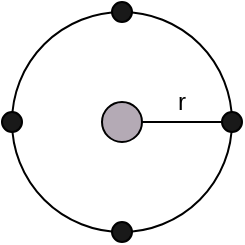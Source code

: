 <mxfile version="24.6.5" type="device">
  <diagram name="Stránka-1" id="xdZplSI1eoRXbDOIIPb5">
    <mxGraphModel dx="350" dy="179" grid="1" gridSize="10" guides="1" tooltips="1" connect="1" arrows="1" fold="1" page="1" pageScale="1" pageWidth="827" pageHeight="1169" math="0" shadow="0">
      <root>
        <mxCell id="0" />
        <mxCell id="1" parent="0" />
        <mxCell id="ZxjiqhZbahDY9OzhIgsF-3" value="" style="ellipse;whiteSpace=wrap;html=1;aspect=fixed;" vertex="1" parent="1">
          <mxGeometry x="105" y="225" width="110" height="110" as="geometry" />
        </mxCell>
        <mxCell id="ZxjiqhZbahDY9OzhIgsF-1" value="" style="ellipse;whiteSpace=wrap;html=1;aspect=fixed;fillColor=#B4AAB5;" vertex="1" parent="1">
          <mxGeometry x="150" y="270" width="20" height="20" as="geometry" />
        </mxCell>
        <mxCell id="ZxjiqhZbahDY9OzhIgsF-4" value="" style="ellipse;whiteSpace=wrap;html=1;aspect=fixed;fillColor=#191919;" vertex="1" parent="1">
          <mxGeometry x="210" y="275" width="10" height="10" as="geometry" />
        </mxCell>
        <mxCell id="ZxjiqhZbahDY9OzhIgsF-5" value="" style="ellipse;whiteSpace=wrap;html=1;aspect=fixed;fillColor=#191919;" vertex="1" parent="1">
          <mxGeometry x="155" y="330" width="10" height="10" as="geometry" />
        </mxCell>
        <mxCell id="ZxjiqhZbahDY9OzhIgsF-6" value="" style="ellipse;whiteSpace=wrap;html=1;aspect=fixed;fillColor=#191919;" vertex="1" parent="1">
          <mxGeometry x="100" y="275" width="10" height="10" as="geometry" />
        </mxCell>
        <mxCell id="ZxjiqhZbahDY9OzhIgsF-7" value="" style="ellipse;whiteSpace=wrap;html=1;aspect=fixed;fillColor=#191919;" vertex="1" parent="1">
          <mxGeometry x="155" y="220" width="10" height="10" as="geometry" />
        </mxCell>
        <mxCell id="ZxjiqhZbahDY9OzhIgsF-13" value="" style="endArrow=none;html=1;rounded=0;exitX=1;exitY=0.5;exitDx=0;exitDy=0;entryX=0;entryY=0.5;entryDx=0;entryDy=0;" edge="1" parent="1" source="ZxjiqhZbahDY9OzhIgsF-1" target="ZxjiqhZbahDY9OzhIgsF-4">
          <mxGeometry width="50" height="50" relative="1" as="geometry">
            <mxPoint x="180" y="310" as="sourcePoint" />
            <mxPoint x="230" y="260" as="targetPoint" />
          </mxGeometry>
        </mxCell>
        <mxCell id="ZxjiqhZbahDY9OzhIgsF-15" value="r" style="text;html=1;align=center;verticalAlign=middle;whiteSpace=wrap;rounded=0;" vertex="1" parent="1">
          <mxGeometry x="160" y="250" width="60" height="40" as="geometry" />
        </mxCell>
      </root>
    </mxGraphModel>
  </diagram>
</mxfile>
